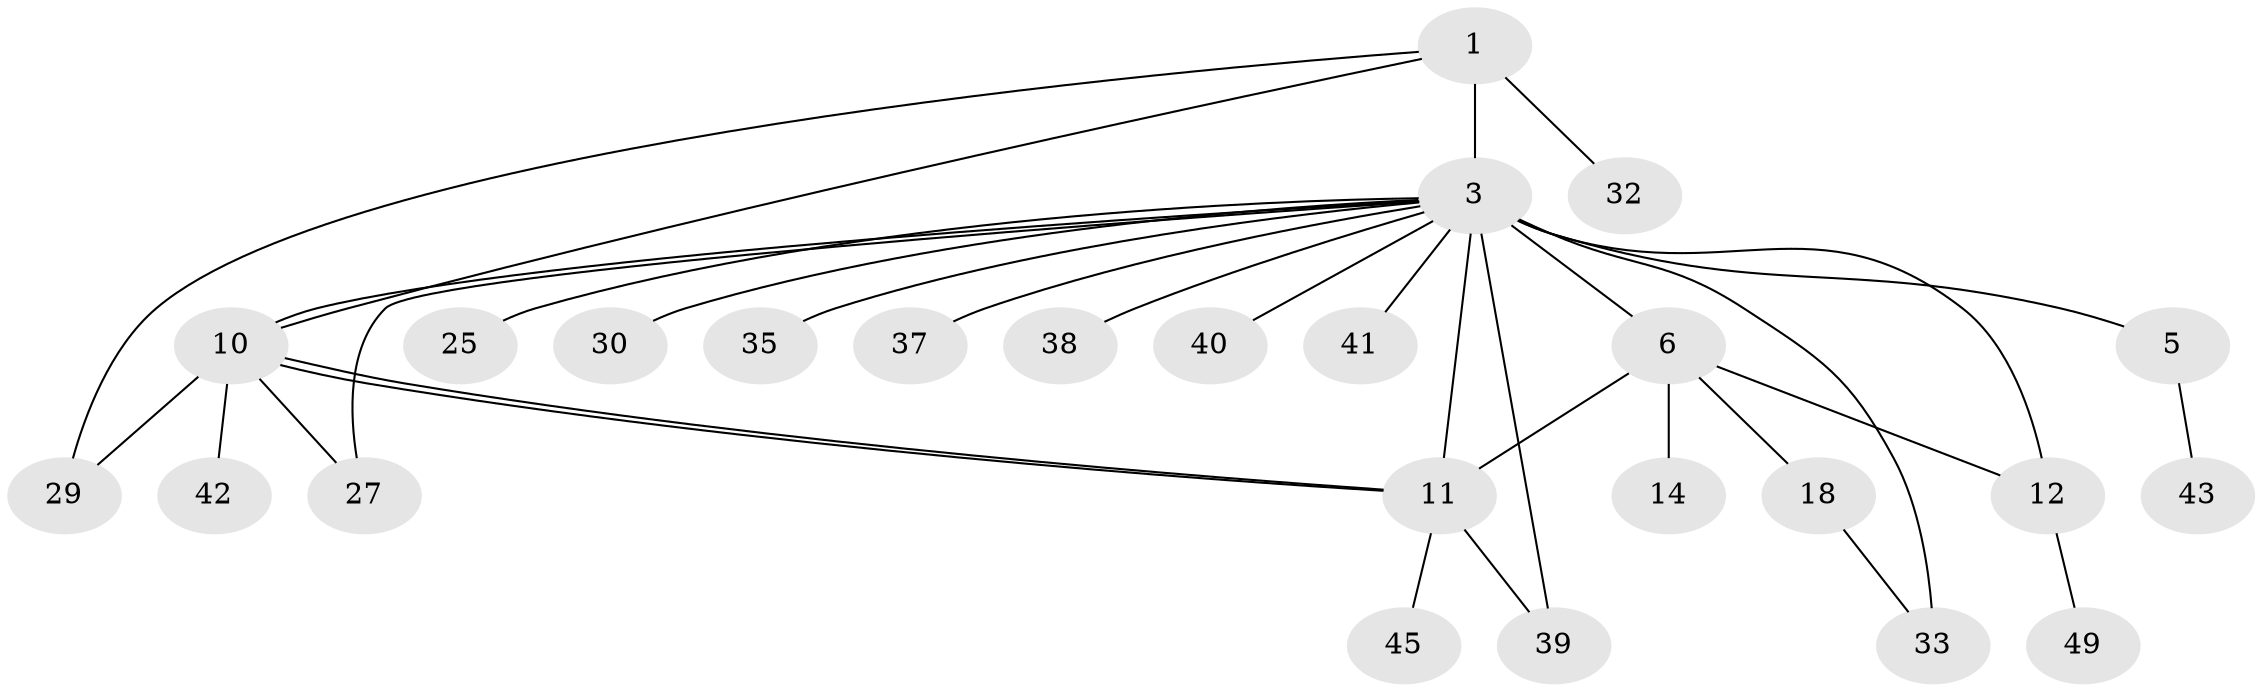 // original degree distribution, {2: 0.2, 8: 0.02, 4: 0.14, 15: 0.02, 6: 0.04, 1: 0.34, 5: 0.04, 3: 0.16, 13: 0.02, 7: 0.02}
// Generated by graph-tools (version 1.1) at 2025/14/03/09/25 04:14:40]
// undirected, 25 vertices, 33 edges
graph export_dot {
graph [start="1"]
  node [color=gray90,style=filled];
  1 [super="+2"];
  3 [super="+22+9+4"];
  5;
  6 [super="+23+7"];
  10 [super="+48+28"];
  11 [super="+13"];
  12 [super="+16"];
  14;
  18 [super="+47"];
  25;
  27 [super="+31"];
  29;
  30;
  32;
  33;
  35;
  37;
  38;
  39;
  40;
  41;
  42;
  43;
  45;
  49;
  1 -- 32;
  1 -- 3 [weight=4];
  1 -- 10;
  1 -- 29;
  3 -- 11 [weight=6];
  3 -- 33 [weight=3];
  3 -- 25;
  3 -- 27 [weight=2];
  3 -- 30;
  3 -- 35;
  3 -- 5;
  3 -- 6 [weight=4];
  3 -- 39;
  3 -- 40;
  3 -- 37;
  3 -- 10;
  3 -- 12;
  3 -- 38;
  3 -- 41;
  5 -- 43;
  6 -- 14;
  6 -- 11;
  6 -- 12;
  6 -- 18;
  10 -- 11;
  10 -- 11;
  10 -- 29;
  10 -- 27;
  10 -- 42;
  11 -- 39;
  11 -- 45;
  12 -- 49;
  18 -- 33;
}
